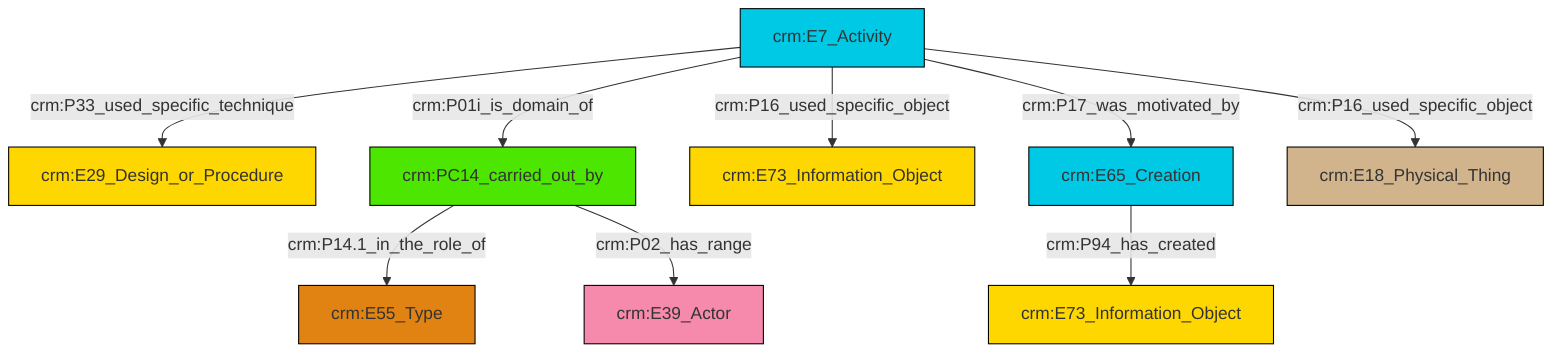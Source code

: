graph TD
classDef Literal fill:#f2f2f2,stroke:#000000;
classDef CRM_Entity fill:#FFFFFF,stroke:#000000;
classDef Temporal_Entity fill:#00C9E6, stroke:#000000;
classDef Type fill:#E18312, stroke:#000000;
classDef Time-Span fill:#2C9C91, stroke:#000000;
classDef Appellation fill:#FFEB7F, stroke:#000000;
classDef Place fill:#008836, stroke:#000000;
classDef Persistent_Item fill:#B266B2, stroke:#000000;
classDef Conceptual_Object fill:#FFD700, stroke:#000000;
classDef Physical_Thing fill:#D2B48C, stroke:#000000;
classDef Actor fill:#f58aad, stroke:#000000;
classDef PC_Classes fill:#4ce600, stroke:#000000;
classDef Multi fill:#cccccc,stroke:#000000;

4["crm:E7_Activity"]:::Temporal_Entity -->|crm:P01i_is_domain_of| 5["crm:PC14_carried_out_by"]:::PC_Classes
4["crm:E7_Activity"]:::Temporal_Entity -->|crm:P16_used_specific_object| 6["crm:E73_Information_Object"]:::Conceptual_Object
7["crm:E65_Creation"]:::Temporal_Entity -->|crm:P94_has_created| 8["crm:E73_Information_Object"]:::Conceptual_Object
4["crm:E7_Activity"]:::Temporal_Entity -->|crm:P16_used_specific_object| 9["crm:E18_Physical_Thing"]:::Physical_Thing
4["crm:E7_Activity"]:::Temporal_Entity -->|crm:P17_was_motivated_by| 7["crm:E65_Creation"]:::Temporal_Entity
5["crm:PC14_carried_out_by"]:::PC_Classes -->|crm:P14.1_in_the_role_of| 13["crm:E55_Type"]:::Type
4["crm:E7_Activity"]:::Temporal_Entity -->|crm:P33_used_specific_technique| 2["crm:E29_Design_or_Procedure"]:::Conceptual_Object
5["crm:PC14_carried_out_by"]:::PC_Classes -->|crm:P02_has_range| 0["crm:E39_Actor"]:::Actor